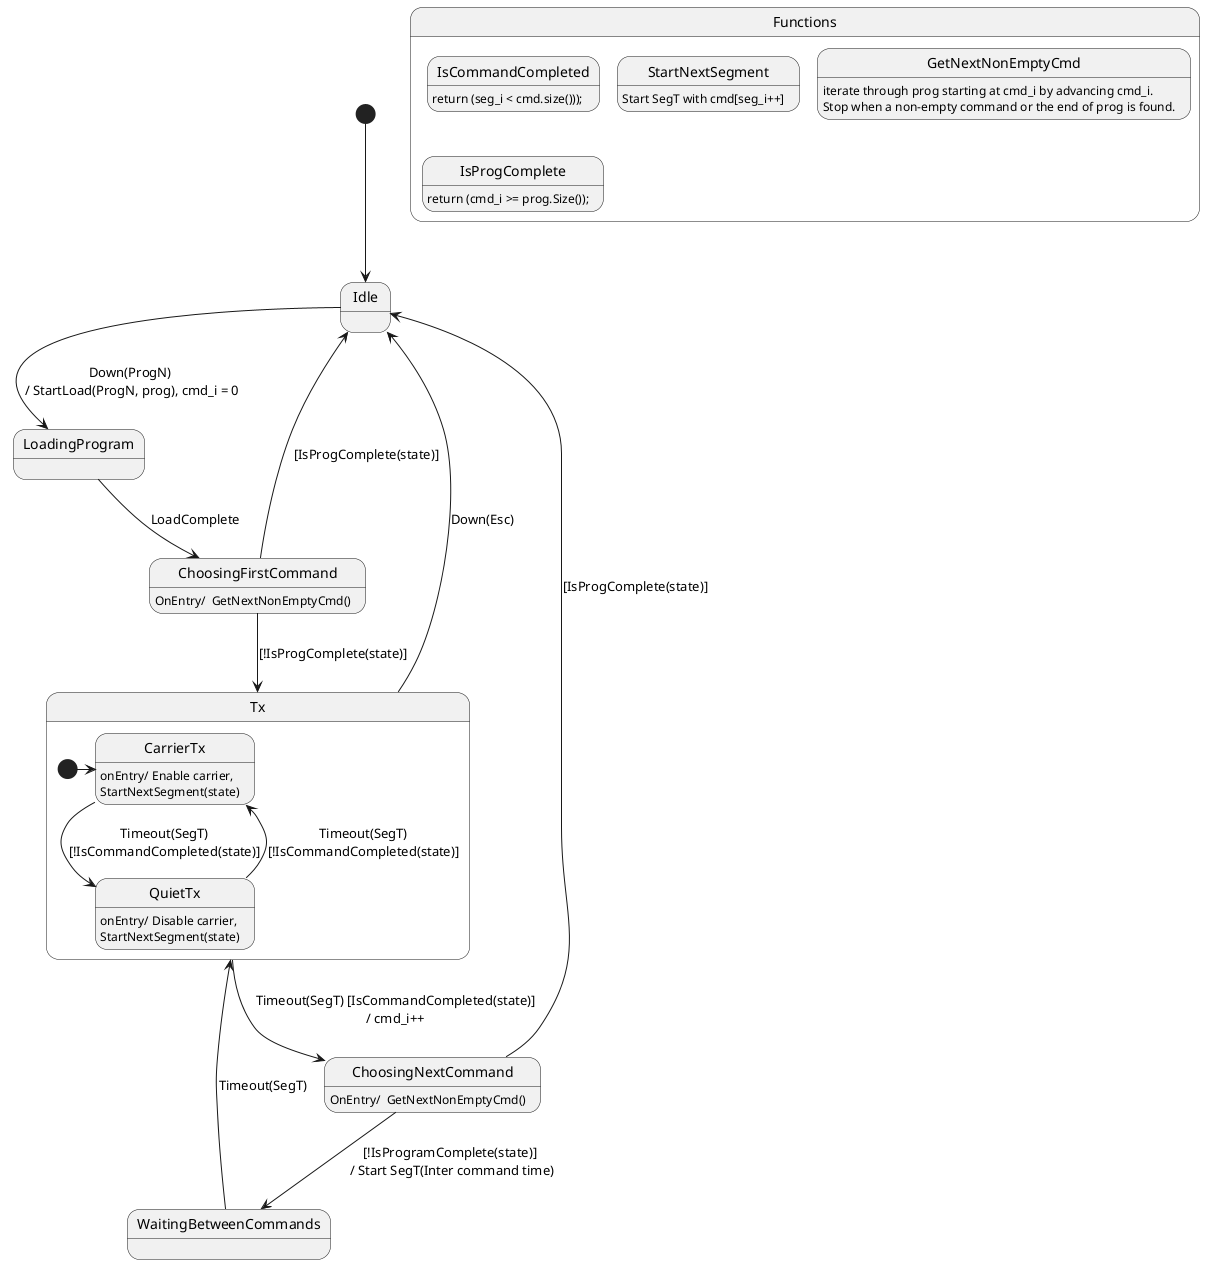 @startuml
[*] --> Idle
Idle --> LoadingProgram : Down(ProgN) \n/ StartLoad(ProgN, prog), cmd_i = 0
LoadingProgram --> ChoosingFirstCommand : LoadComplete
ChoosingFirstCommand : OnEntry/  GetNextNonEmptyCmd()
ChoosingFirstCommand --> Idle : [IsProgComplete(state)]
ChoosingFirstCommand --> Tx : [!IsProgComplete(state)]
ChoosingNextCommand : OnEntry/  GetNextNonEmptyCmd()
ChoosingNextCommand --> Idle : [IsProgComplete(state)]
ChoosingNextCommand --> WaitingBetweenCommands : [!IsProgramComplete(state)] \n/ Start SegT(Inter command time)
WaitingBetweenCommands  --> Tx : Timeout(SegT)

State Tx {
[*] -> CarrierTx
CarrierTx --> QuietTx : Timeout(SegT)\n[!IsCommandCompleted(state)]
CarrierTx : onEntry/ Enable carrier,\nStartNextSegment(state)
QuietTx --> CarrierTx : Timeout(SegT)\n[!IsCommandCompleted(state)]
QuietTx : onEntry/ Disable carrier,\nStartNextSegment(state)
}
Tx --> ChoosingNextCommand : Timeout(SegT) [IsCommandCompleted(state)]\n/ cmd_i++
Tx --> Idle : Down(Esc)

State Functions {
IsCommandCompleted: return (seg_i < cmd.size()));
IsCommandCompleted -[hidden]-> IsProgComplete
IsProgComplete: return (cmd_i >= prog.Size());
StartNextSegment: Start SegT with cmd[seg_i++]
GetNextNonEmptyCmd: iterate through prog starting at cmd_i by advancing cmd_i.\nStop when a non-empty command or the end of prog is found.
}


@enduml